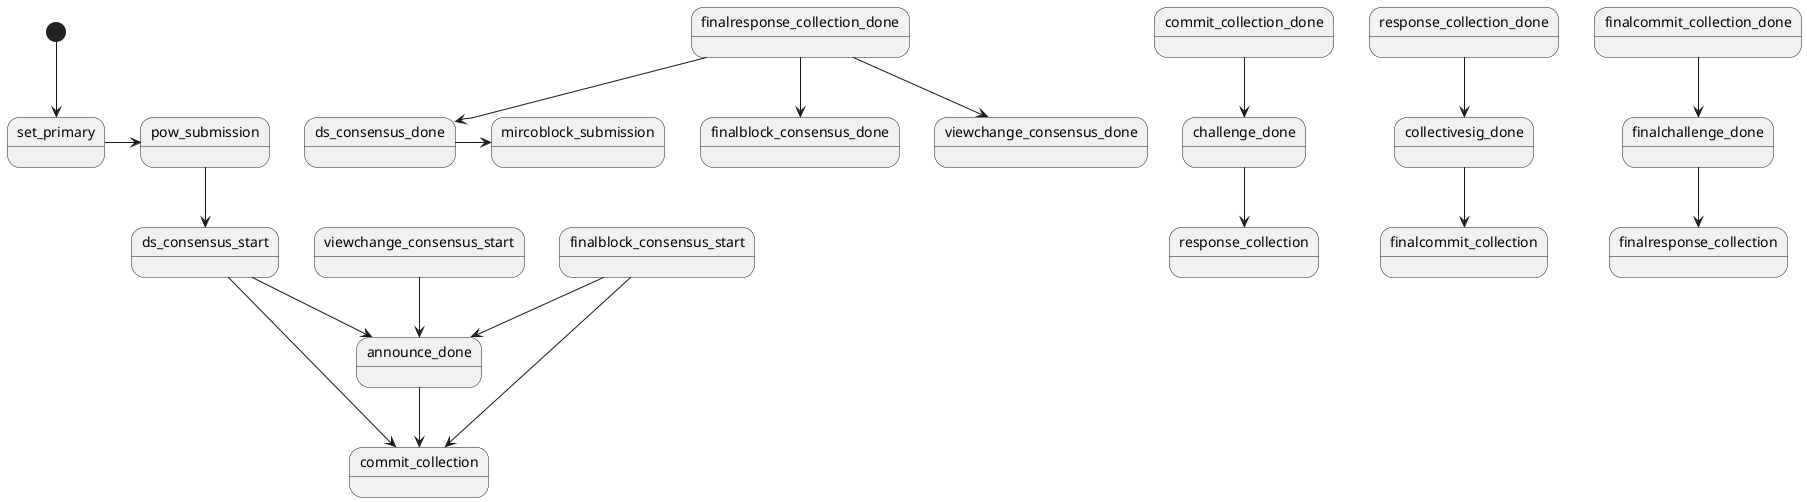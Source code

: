 @startuml
[*] --> set_primary

set_primary->pow_submission
pow_submission-->ds_consensus_start

ds_consensus_done->mircoblock_submission

ds_consensus_start-->announce_done
finalblock_consensus_start-->announce_done
viewchange_consensus_start-->announce_done


announce_done-->commit_collection
ds_consensus_start-->commit_collection
finalblock_consensus_start-->commit_collection

commit_collection_done --> challenge_done

challenge_done --> response_collection



response_collection_done --> collectivesig_done
collectivesig_done --> finalcommit_collection

finalcommit_collection_done --> finalchallenge_done

finalchallenge_done --> finalresponse_collection

finalresponse_collection_done --> ds_consensus_done
finalresponse_collection_done --> finalblock_consensus_done
finalresponse_collection_done --> viewchange_consensus_done

@enduml